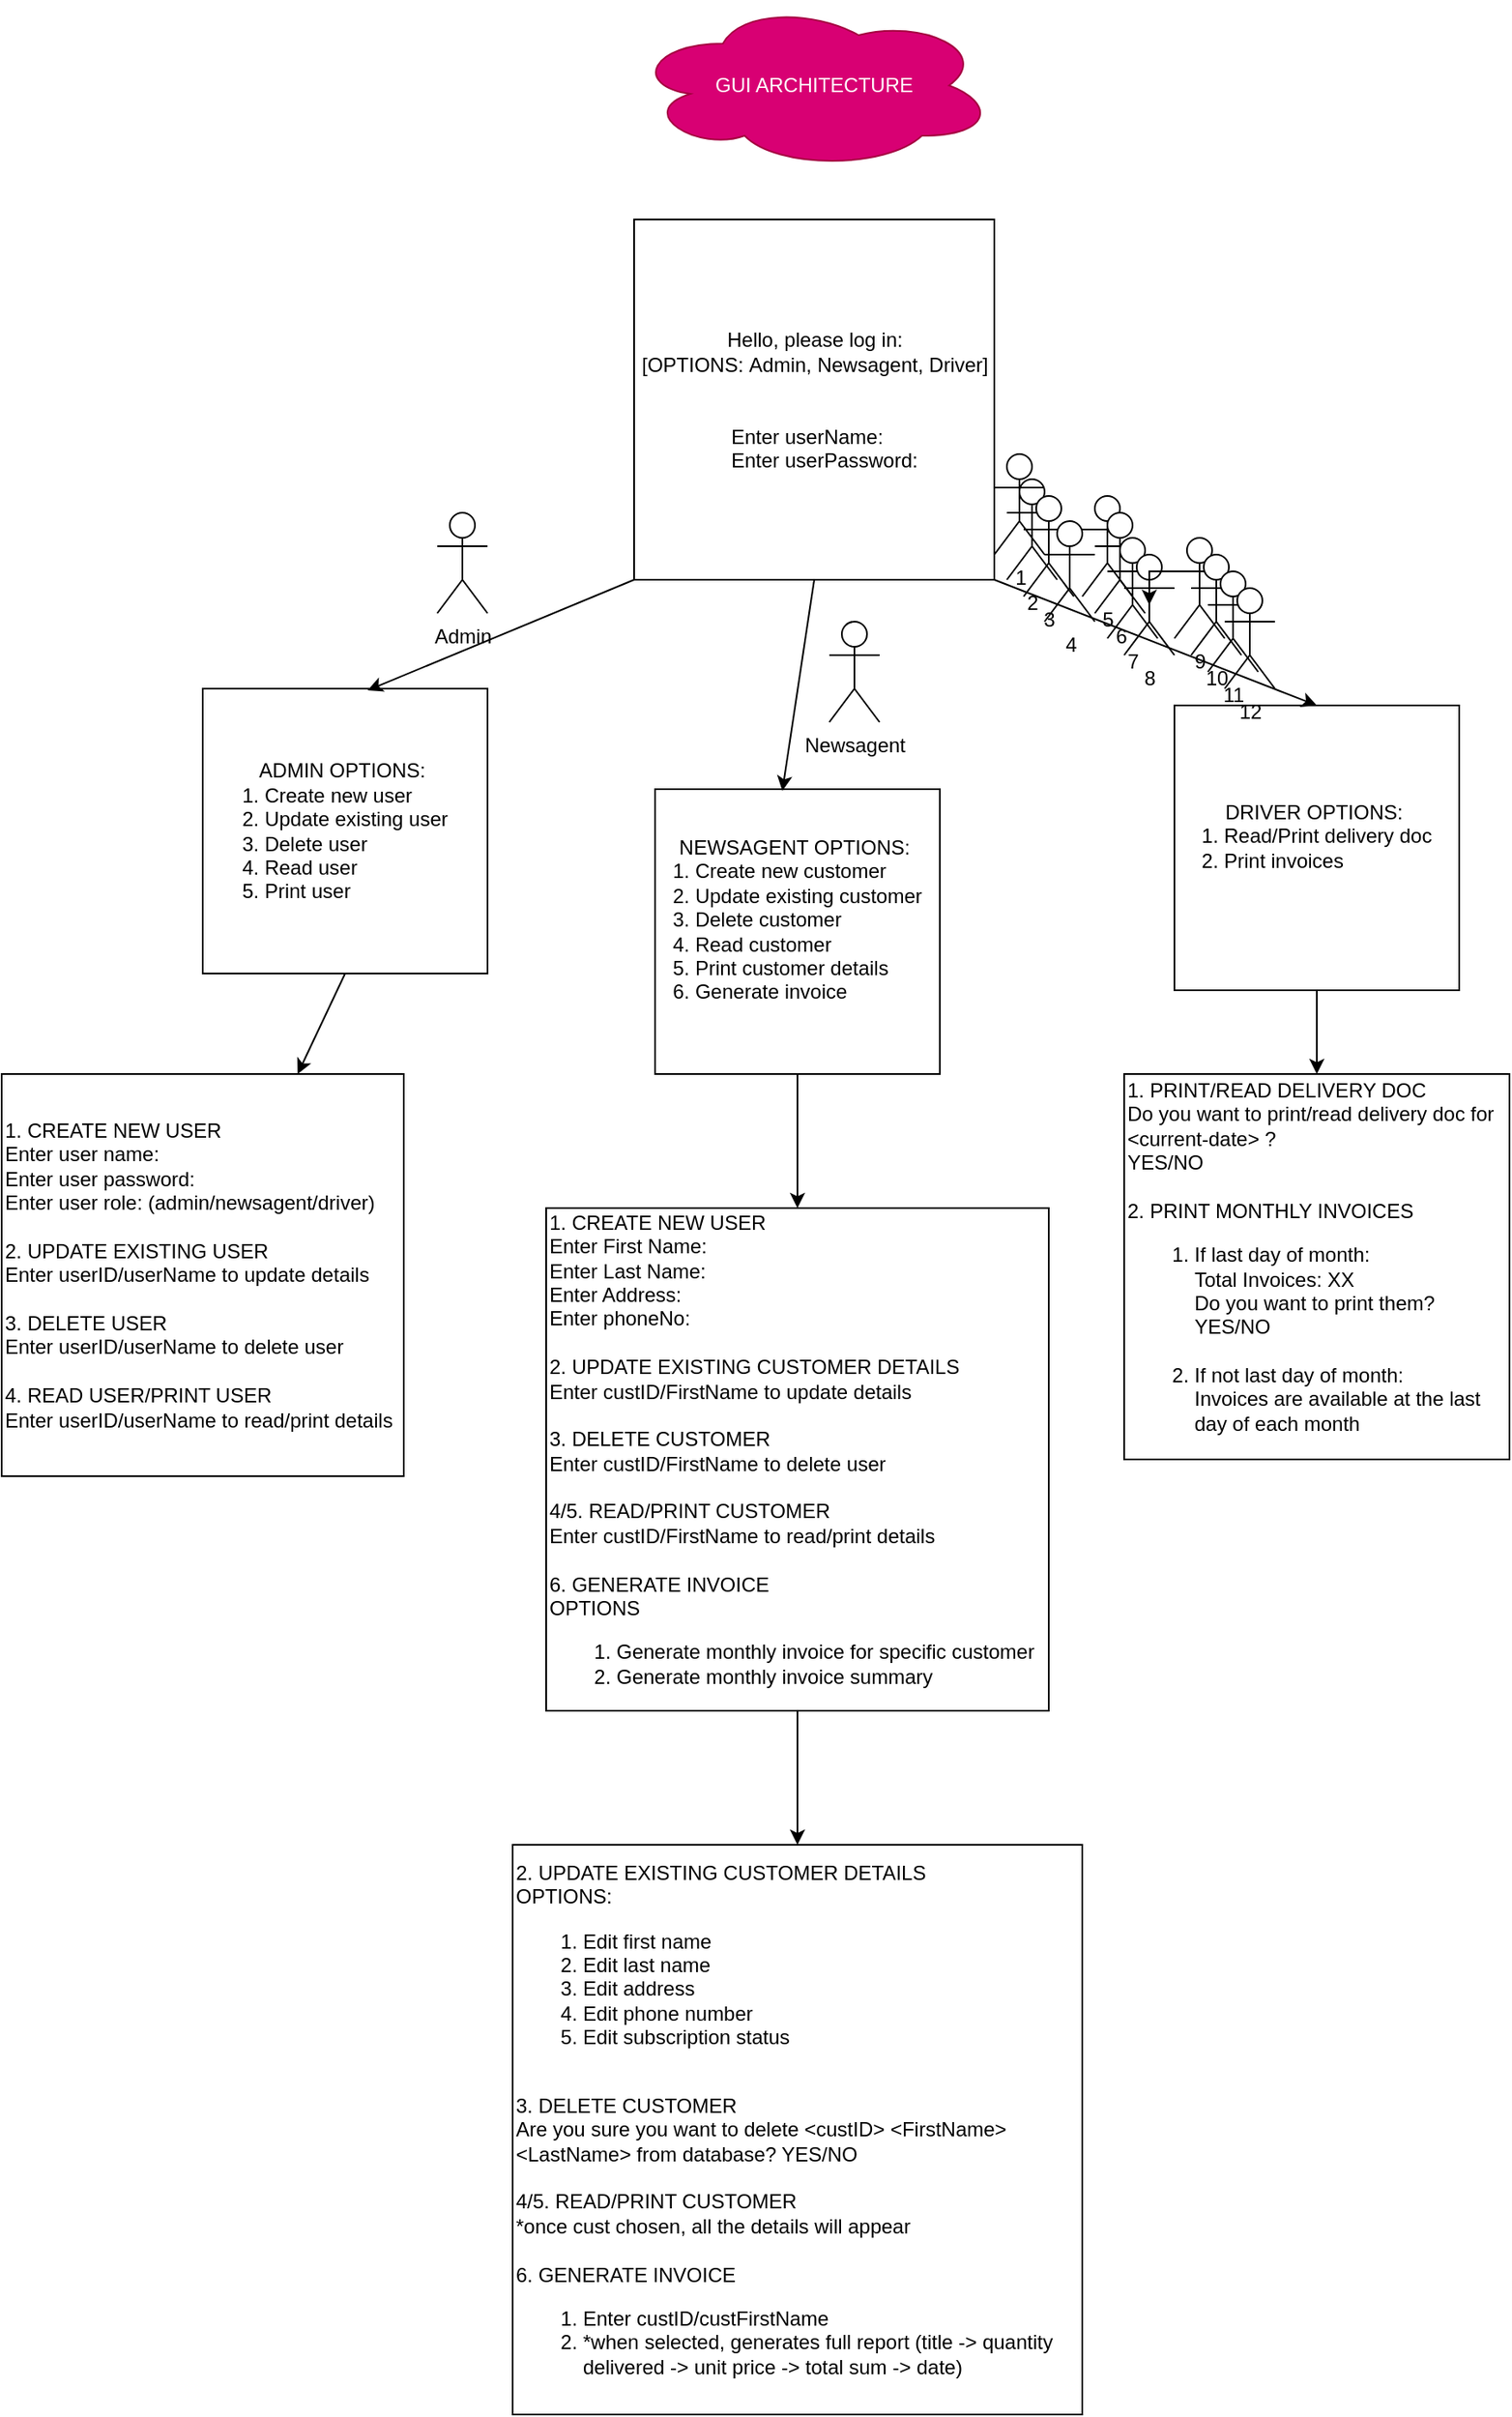 <mxfile version="22.0.3" type="device">
  <diagram id="C5RBs43oDa-KdzZeNtuy" name="Page-1">
    <mxGraphModel dx="1781" dy="1739" grid="1" gridSize="10" guides="1" tooltips="1" connect="1" arrows="1" fold="1" page="1" pageScale="1" pageWidth="827" pageHeight="1169" math="0" shadow="0">
      <root>
        <mxCell id="WIyWlLk6GJQsqaUBKTNV-0" />
        <mxCell id="WIyWlLk6GJQsqaUBKTNV-1" parent="WIyWlLk6GJQsqaUBKTNV-0" />
        <mxCell id="U5KE1mDPosTcfufpRosq-2" value="ADMIN OPTIONS:&amp;nbsp;&lt;br&gt;&lt;div style=&quot;text-align: left;&quot;&gt;&lt;span style=&quot;background-color: initial;&quot;&gt;1. Create new user&amp;nbsp;&lt;br&gt;&lt;/span&gt;&lt;/div&gt;&lt;div style=&quot;text-align: left;&quot;&gt;&lt;span style=&quot;background-color: initial;&quot;&gt;2. Update existing user&lt;/span&gt;&lt;/div&gt;&lt;div style=&quot;text-align: left;&quot;&gt;&lt;span style=&quot;background-color: initial;&quot;&gt;3. Delete user&amp;nbsp;&lt;/span&gt;&lt;/div&gt;&lt;div style=&quot;text-align: left;&quot;&gt;&lt;span style=&quot;background-color: initial;&quot;&gt;4. Read user&lt;/span&gt;&lt;/div&gt;&lt;div style=&quot;text-align: left;&quot;&gt;5. Print user&lt;/div&gt;" style="whiteSpace=wrap;html=1;aspect=fixed;" vertex="1" parent="WIyWlLk6GJQsqaUBKTNV-1">
          <mxGeometry x="10" y="30" width="170" height="170" as="geometry" />
        </mxCell>
        <mxCell id="U5KE1mDPosTcfufpRosq-3" value="NEWSAGENT OPTIONS:&amp;nbsp;&lt;br&gt;&lt;div style=&quot;text-align: left;&quot;&gt;&lt;span style=&quot;background-color: initial;&quot;&gt;1. Create new customer&lt;br&gt;&lt;/span&gt;&lt;/div&gt;&lt;div style=&quot;text-align: left;&quot;&gt;&lt;span style=&quot;background-color: initial;&quot;&gt;2. Update existing customer&lt;/span&gt;&lt;/div&gt;&lt;div style=&quot;text-align: left;&quot;&gt;&lt;span style=&quot;background-color: initial;&quot;&gt;3. Delete customer&lt;/span&gt;&lt;/div&gt;&lt;div style=&quot;text-align: left;&quot;&gt;&lt;span style=&quot;background-color: initial;&quot;&gt;4. Read customer&lt;/span&gt;&lt;/div&gt;&lt;div style=&quot;text-align: left;&quot;&gt;&lt;span style=&quot;background-color: initial;&quot;&gt;5. Print customer details&lt;/span&gt;&lt;/div&gt;&lt;div style=&quot;text-align: left;&quot;&gt;&lt;span style=&quot;background-color: initial;&quot;&gt;6. Generate invoice&lt;/span&gt;&lt;/div&gt;&lt;div style=&quot;text-align: left;&quot;&gt;&lt;span style=&quot;background-color: initial;&quot;&gt;&lt;br&gt;&lt;/span&gt;&lt;/div&gt;" style="whiteSpace=wrap;html=1;aspect=fixed;" vertex="1" parent="WIyWlLk6GJQsqaUBKTNV-1">
          <mxGeometry x="280" y="90" width="170" height="170" as="geometry" />
        </mxCell>
        <mxCell id="U5KE1mDPosTcfufpRosq-9" value="1. CREATE NEW USER&lt;br&gt;Enter user name:&amp;nbsp;&lt;br&gt;Enter user password:&amp;nbsp;&lt;br&gt;Enter user role: (admin/newsagent/driver)&lt;br&gt;&lt;br&gt;2. UPDATE EXISTING USER&lt;br&gt;Enter userID/userName to update details&lt;br&gt;&lt;br&gt;3. DELETE USER&amp;nbsp;&lt;br&gt;Enter userID/userName to delete user&amp;nbsp;&lt;br&gt;&lt;br&gt;4. READ USER/PRINT USER&lt;br&gt;Enter userID/userName to read/print details" style="whiteSpace=wrap;html=1;aspect=fixed;align=left;" vertex="1" parent="WIyWlLk6GJQsqaUBKTNV-1">
          <mxGeometry x="-110" y="260" width="240" height="240" as="geometry" />
        </mxCell>
        <mxCell id="U5KE1mDPosTcfufpRosq-10" value="1. CREATE NEW USER&lt;br&gt;Enter First Name:&amp;nbsp;&lt;br&gt;Enter Last Name:&amp;nbsp;&lt;br&gt;Enter Address:&amp;nbsp;&lt;br&gt;Enter phoneNo:&amp;nbsp;&lt;br&gt;&lt;br&gt;2. UPDATE EXISTING CUSTOMER DETAILS&lt;br&gt;Enter custID/FirstName to update details&lt;br&gt;&lt;br&gt;3. DELETE CUSTOMER&lt;br&gt;Enter custID/FirstName&amp;nbsp;to delete user&amp;nbsp;&lt;br&gt;&lt;br&gt;4/5. READ/PRINT CUSTOMER&lt;br&gt;Enter custID/FirstName&amp;nbsp;to read/print details&lt;br&gt;&lt;br&gt;6. GENERATE INVOICE&amp;nbsp;&lt;br&gt;OPTIONS&lt;br&gt;&lt;ol&gt;&lt;li&gt;Generate monthly invoice for specific customer&lt;/li&gt;&lt;li&gt;Generate monthly invoice summary&lt;span style=&quot;white-space: pre;&quot;&gt;&#x9;&lt;/span&gt;&lt;/li&gt;&lt;/ol&gt;" style="whiteSpace=wrap;html=1;aspect=fixed;align=left;" vertex="1" parent="WIyWlLk6GJQsqaUBKTNV-1">
          <mxGeometry x="215" y="340" width="300" height="300" as="geometry" />
        </mxCell>
        <mxCell id="U5KE1mDPosTcfufpRosq-11" value="2. UPDATE EXISTING CUSTOMER DETAILS&lt;br&gt;OPTIONS:&amp;nbsp;&lt;br&gt;&lt;ol&gt;&lt;li&gt;Edit first name&lt;/li&gt;&lt;li&gt;Edit last name&lt;/li&gt;&lt;li&gt;Edit address&lt;/li&gt;&lt;li&gt;Edit phone number&lt;/li&gt;&lt;li&gt;Edit subscription status&lt;/li&gt;&lt;/ol&gt;&lt;div&gt;&lt;br&gt;&lt;/div&gt;&lt;div&gt;3. DELETE CUSTOMER&lt;/div&gt;&lt;div&gt;Are you sure you want to delete &amp;lt;custID&amp;gt; &amp;lt;FirstName&amp;gt; &amp;lt;LastName&amp;gt; from database? YES/NO&amp;nbsp;&lt;/div&gt;&lt;div&gt;&lt;br&gt;&lt;/div&gt;&lt;div&gt;4/5. READ/PRINT CUSTOMER&lt;/div&gt;&lt;div&gt;*once cust chosen, all the details will appear&lt;/div&gt;&lt;div&gt;&lt;br&gt;&lt;/div&gt;&lt;div&gt;6. GENERATE INVOICE&lt;/div&gt;&lt;div&gt;&lt;ol&gt;&lt;li&gt;Enter custID/custFirstName&amp;nbsp;&lt;/li&gt;&lt;li&gt;*when selected, generates full report (title -&amp;gt; quantity delivered -&amp;gt; unit price -&amp;gt; total sum -&amp;gt; date)&lt;span style=&quot;white-space: pre;&quot;&gt;&#x9;&lt;/span&gt;&lt;/li&gt;&lt;/ol&gt;&lt;/div&gt;" style="whiteSpace=wrap;html=1;aspect=fixed;align=left;" vertex="1" parent="WIyWlLk6GJQsqaUBKTNV-1">
          <mxGeometry x="195" y="720" width="340" height="340" as="geometry" />
        </mxCell>
        <mxCell id="U5KE1mDPosTcfufpRosq-17" value="" style="endArrow=classic;html=1;rounded=0;exitX=0;exitY=1;exitDx=0;exitDy=0;entryX=0.579;entryY=0.006;entryDx=0;entryDy=0;entryPerimeter=0;" edge="1" parent="WIyWlLk6GJQsqaUBKTNV-1" source="U5KE1mDPosTcfufpRosq-24" target="U5KE1mDPosTcfufpRosq-2">
          <mxGeometry width="50" height="50" relative="1" as="geometry">
            <mxPoint x="290" y="115" as="sourcePoint" />
            <mxPoint x="350" y="220" as="targetPoint" />
            <Array as="points" />
          </mxGeometry>
        </mxCell>
        <mxCell id="U5KE1mDPosTcfufpRosq-18" value="" style="endArrow=classic;html=1;rounded=0;exitX=0.5;exitY=1;exitDx=0;exitDy=0;entryX=0.447;entryY=0.006;entryDx=0;entryDy=0;entryPerimeter=0;" edge="1" parent="WIyWlLk6GJQsqaUBKTNV-1" source="U5KE1mDPosTcfufpRosq-24" target="U5KE1mDPosTcfufpRosq-3">
          <mxGeometry width="50" height="50" relative="1" as="geometry">
            <mxPoint x="375" y="200" as="sourcePoint" />
            <mxPoint x="350" y="220" as="targetPoint" />
          </mxGeometry>
        </mxCell>
        <mxCell id="U5KE1mDPosTcfufpRosq-20" value="" style="endArrow=classic;html=1;rounded=0;exitX=0.5;exitY=1;exitDx=0;exitDy=0;" edge="1" parent="WIyWlLk6GJQsqaUBKTNV-1" source="U5KE1mDPosTcfufpRosq-2" target="U5KE1mDPosTcfufpRosq-9">
          <mxGeometry width="50" height="50" relative="1" as="geometry">
            <mxPoint x="280" y="470" as="sourcePoint" />
            <mxPoint x="330" y="420" as="targetPoint" />
          </mxGeometry>
        </mxCell>
        <mxCell id="U5KE1mDPosTcfufpRosq-21" value="" style="endArrow=classic;html=1;rounded=0;exitX=0.5;exitY=1;exitDx=0;exitDy=0;entryX=0.5;entryY=0;entryDx=0;entryDy=0;" edge="1" parent="WIyWlLk6GJQsqaUBKTNV-1" source="U5KE1mDPosTcfufpRosq-3" target="U5KE1mDPosTcfufpRosq-10">
          <mxGeometry width="50" height="50" relative="1" as="geometry">
            <mxPoint x="550" y="470" as="sourcePoint" />
            <mxPoint x="600" y="420" as="targetPoint" />
          </mxGeometry>
        </mxCell>
        <mxCell id="U5KE1mDPosTcfufpRosq-22" value="" style="endArrow=classic;html=1;rounded=0;exitX=0.5;exitY=1;exitDx=0;exitDy=0;entryX=0.5;entryY=0;entryDx=0;entryDy=0;" edge="1" parent="WIyWlLk6GJQsqaUBKTNV-1" source="U5KE1mDPosTcfufpRosq-10" target="U5KE1mDPosTcfufpRosq-11">
          <mxGeometry width="50" height="50" relative="1" as="geometry">
            <mxPoint x="550" y="970" as="sourcePoint" />
            <mxPoint x="600" y="920" as="targetPoint" />
          </mxGeometry>
        </mxCell>
        <mxCell id="U5KE1mDPosTcfufpRosq-23" value="DRIVER OPTIONS:&amp;nbsp;&lt;br&gt;&lt;div style=&quot;text-align: left;&quot;&gt;1. Read/Print&lt;span style=&quot;background-color: initial;&quot;&gt;&amp;nbsp;delivery doc&lt;/span&gt;&lt;/div&gt;&lt;div style=&quot;text-align: left;&quot;&gt;2. Print invoices&lt;/div&gt;&lt;div style=&quot;text-align: left;&quot;&gt;&lt;span style=&quot;background-color: initial;&quot;&gt;&lt;br&gt;&lt;/span&gt;&lt;/div&gt;" style="whiteSpace=wrap;html=1;aspect=fixed;" vertex="1" parent="WIyWlLk6GJQsqaUBKTNV-1">
          <mxGeometry x="590" y="40" width="170" height="170" as="geometry" />
        </mxCell>
        <mxCell id="U5KE1mDPosTcfufpRosq-24" value="Hello, please log in:&lt;br&gt;&lt;div style=&quot;text-align: left;&quot;&gt;&lt;span style=&quot;background-color: initial;&quot;&gt;[OPTIONS:&amp;nbsp;&lt;/span&gt;&lt;span style=&quot;background-color: initial;&quot;&gt;Admin,&amp;nbsp;&lt;/span&gt;&lt;span style=&quot;background-color: initial;&quot;&gt;Newsagent,&amp;nbsp;&lt;/span&gt;&lt;span style=&quot;background-color: initial;&quot;&gt;Driver]&lt;/span&gt;&lt;/div&gt;&lt;br&gt;&lt;br&gt;&lt;div style=&quot;text-align: left;&quot;&gt;&lt;span style=&quot;background-color: initial;&quot;&gt;&lt;span style=&quot;white-space: pre;&quot;&gt;&#x9;&lt;/span&gt;&lt;span style=&quot;white-space: pre;&quot;&gt;&#x9;&lt;/span&gt;Enter userName:&amp;nbsp;&lt;/span&gt;&lt;/div&gt;&lt;div style=&quot;text-align: left;&quot;&gt;&lt;span style=&quot;background-color: initial;&quot;&gt;&lt;span style=&quot;white-space: pre;&quot;&gt;&#x9;&lt;/span&gt;&lt;span style=&quot;white-space: pre;&quot;&gt;&#x9;&lt;/span&gt;Enter userPassword:&amp;nbsp;&lt;/span&gt;&lt;/div&gt;" style="whiteSpace=wrap;html=1;aspect=fixed;" vertex="1" parent="WIyWlLk6GJQsqaUBKTNV-1">
          <mxGeometry x="267.5" y="-250" width="215" height="215" as="geometry" />
        </mxCell>
        <mxCell id="U5KE1mDPosTcfufpRosq-27" value="" style="endArrow=classic;html=1;rounded=0;exitX=1;exitY=1;exitDx=0;exitDy=0;entryX=0.5;entryY=0;entryDx=0;entryDy=0;" edge="1" parent="WIyWlLk6GJQsqaUBKTNV-1" source="U5KE1mDPosTcfufpRosq-24" target="U5KE1mDPosTcfufpRosq-23">
          <mxGeometry width="50" height="50" relative="1" as="geometry">
            <mxPoint x="385" y="-25" as="sourcePoint" />
            <mxPoint x="386" y="261" as="targetPoint" />
          </mxGeometry>
        </mxCell>
        <mxCell id="U5KE1mDPosTcfufpRosq-28" value="1. PRINT/READ DELIVERY DOC&lt;br&gt;Do you want to print/read delivery doc for &amp;lt;current-date&amp;gt; ? &lt;br&gt;YES/NO&amp;nbsp;&lt;br&gt;&lt;br&gt;2. PRINT MONTHLY INVOICES&lt;br&gt;&lt;ol&gt;&lt;li&gt;If last day of month:&lt;br&gt;Total Invoices: XX&lt;br&gt;Do you want to print them?&amp;nbsp;&lt;br&gt;YES/NO&lt;br&gt;&lt;br&gt;&lt;/li&gt;&lt;li&gt;If not last day of month:&lt;br&gt;Invoices are available at the last day of each month&lt;/li&gt;&lt;/ol&gt;" style="whiteSpace=wrap;html=1;aspect=fixed;align=left;" vertex="1" parent="WIyWlLk6GJQsqaUBKTNV-1">
          <mxGeometry x="560" y="260" width="230" height="230" as="geometry" />
        </mxCell>
        <mxCell id="U5KE1mDPosTcfufpRosq-29" value="" style="endArrow=classic;html=1;rounded=0;exitX=0.5;exitY=1;exitDx=0;exitDy=0;entryX=0.5;entryY=0;entryDx=0;entryDy=0;" edge="1" parent="WIyWlLk6GJQsqaUBKTNV-1" source="U5KE1mDPosTcfufpRosq-23" target="U5KE1mDPosTcfufpRosq-28">
          <mxGeometry width="50" height="50" relative="1" as="geometry">
            <mxPoint x="540" y="170" as="sourcePoint" />
            <mxPoint x="590" y="120" as="targetPoint" />
          </mxGeometry>
        </mxCell>
        <mxCell id="U5KE1mDPosTcfufpRosq-30" value="GUI ARCHITECTURE" style="ellipse;shape=cloud;whiteSpace=wrap;html=1;fillColor=#d80073;strokeColor=#A50040;fontColor=#ffffff;" vertex="1" parent="WIyWlLk6GJQsqaUBKTNV-1">
          <mxGeometry x="266.5" y="-380" width="216" height="100" as="geometry" />
        </mxCell>
        <mxCell id="U5KE1mDPosTcfufpRosq-32" value="Admin" style="shape=umlActor;verticalLabelPosition=bottom;verticalAlign=top;html=1;outlineConnect=0;" vertex="1" parent="WIyWlLk6GJQsqaUBKTNV-1">
          <mxGeometry x="150" y="-75" width="30" height="60" as="geometry" />
        </mxCell>
        <mxCell id="U5KE1mDPosTcfufpRosq-33" value="Newsagent" style="shape=umlActor;verticalLabelPosition=bottom;verticalAlign=top;html=1;outlineConnect=0;" vertex="1" parent="WIyWlLk6GJQsqaUBKTNV-1">
          <mxGeometry x="384" y="-10" width="30" height="60" as="geometry" />
        </mxCell>
        <mxCell id="U5KE1mDPosTcfufpRosq-34" value="2" style="shape=umlActor;verticalLabelPosition=bottom;verticalAlign=top;html=1;outlineConnect=0;" vertex="1" parent="WIyWlLk6GJQsqaUBKTNV-1">
          <mxGeometry x="490" y="-95" width="30" height="60" as="geometry" />
        </mxCell>
        <mxCell id="U5KE1mDPosTcfufpRosq-35" value="3" style="shape=umlActor;verticalLabelPosition=bottom;verticalAlign=top;html=1;outlineConnect=0;" vertex="1" parent="WIyWlLk6GJQsqaUBKTNV-1">
          <mxGeometry x="500" y="-85" width="30" height="60" as="geometry" />
        </mxCell>
        <mxCell id="U5KE1mDPosTcfufpRosq-36" value="4" style="shape=umlActor;verticalLabelPosition=bottom;verticalAlign=top;html=1;outlineConnect=0;" vertex="1" parent="WIyWlLk6GJQsqaUBKTNV-1">
          <mxGeometry x="512.5" y="-70" width="30" height="60" as="geometry" />
        </mxCell>
        <mxCell id="U5KE1mDPosTcfufpRosq-37" value="5" style="shape=umlActor;verticalLabelPosition=bottom;verticalAlign=top;html=1;outlineConnect=0;" vertex="1" parent="WIyWlLk6GJQsqaUBKTNV-1">
          <mxGeometry x="535" y="-85" width="30" height="60" as="geometry" />
        </mxCell>
        <mxCell id="U5KE1mDPosTcfufpRosq-38" value="6" style="shape=umlActor;verticalLabelPosition=bottom;verticalAlign=top;html=1;outlineConnect=0;" vertex="1" parent="WIyWlLk6GJQsqaUBKTNV-1">
          <mxGeometry x="542.5" y="-75" width="30" height="60" as="geometry" />
        </mxCell>
        <mxCell id="U5KE1mDPosTcfufpRosq-39" value="7" style="shape=umlActor;verticalLabelPosition=bottom;verticalAlign=top;html=1;outlineConnect=0;" vertex="1" parent="WIyWlLk6GJQsqaUBKTNV-1">
          <mxGeometry x="550" y="-60" width="30" height="60" as="geometry" />
        </mxCell>
        <mxCell id="U5KE1mDPosTcfufpRosq-40" value="8" style="shape=umlActor;verticalLabelPosition=bottom;verticalAlign=top;html=1;outlineConnect=0;" vertex="1" parent="WIyWlLk6GJQsqaUBKTNV-1">
          <mxGeometry x="560" y="-50" width="30" height="60" as="geometry" />
        </mxCell>
        <mxCell id="U5KE1mDPosTcfufpRosq-43" value="9" style="shape=umlActor;verticalLabelPosition=bottom;verticalAlign=top;html=1;outlineConnect=0;" vertex="1" parent="WIyWlLk6GJQsqaUBKTNV-1">
          <mxGeometry x="590" y="-60" width="30" height="60" as="geometry" />
        </mxCell>
        <mxCell id="U5KE1mDPosTcfufpRosq-44" style="edgeStyle=orthogonalEdgeStyle;rounded=0;orthogonalLoop=1;jettySize=auto;html=1;exitX=0;exitY=0.333;exitDx=0;exitDy=0;exitPerimeter=0;entryX=0.5;entryY=0.5;entryDx=0;entryDy=0;entryPerimeter=0;" edge="1" parent="WIyWlLk6GJQsqaUBKTNV-1" source="U5KE1mDPosTcfufpRosq-43" target="U5KE1mDPosTcfufpRosq-40">
          <mxGeometry relative="1" as="geometry" />
        </mxCell>
        <mxCell id="U5KE1mDPosTcfufpRosq-45" value="10" style="shape=umlActor;verticalLabelPosition=bottom;verticalAlign=top;html=1;outlineConnect=0;" vertex="1" parent="WIyWlLk6GJQsqaUBKTNV-1">
          <mxGeometry x="600" y="-50" width="30" height="60" as="geometry" />
        </mxCell>
        <mxCell id="U5KE1mDPosTcfufpRosq-46" value="1" style="shape=umlActor;verticalLabelPosition=bottom;verticalAlign=top;html=1;outlineConnect=0;" vertex="1" parent="WIyWlLk6GJQsqaUBKTNV-1">
          <mxGeometry x="482.5" y="-110" width="30" height="60" as="geometry" />
        </mxCell>
        <mxCell id="U5KE1mDPosTcfufpRosq-47" value="11" style="shape=umlActor;verticalLabelPosition=bottom;verticalAlign=top;html=1;outlineConnect=0;" vertex="1" parent="WIyWlLk6GJQsqaUBKTNV-1">
          <mxGeometry x="610" y="-40" width="30" height="60" as="geometry" />
        </mxCell>
        <mxCell id="U5KE1mDPosTcfufpRosq-48" value="12" style="shape=umlActor;verticalLabelPosition=bottom;verticalAlign=top;html=1;outlineConnect=0;" vertex="1" parent="WIyWlLk6GJQsqaUBKTNV-1">
          <mxGeometry x="620" y="-30" width="30" height="60" as="geometry" />
        </mxCell>
      </root>
    </mxGraphModel>
  </diagram>
</mxfile>
